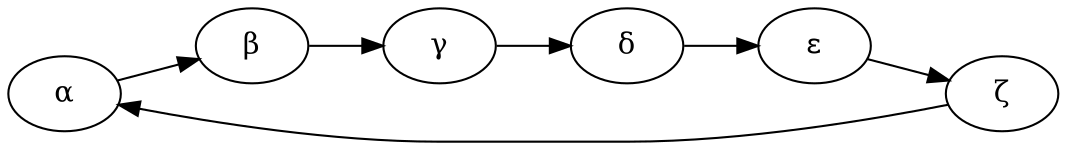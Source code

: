digraph {
    rankdir=LR

    a[label="&alpha;"]
    b[label="&beta;"]
    c[label="&gamma;"]
    d[label="&delta;"]
    e[label="&epsilon;"]
    f[label="&zeta;"]

    a -> b
    b -> c
    c -> d;
    d -> e;
    e -> f;
    f -> a;
}
